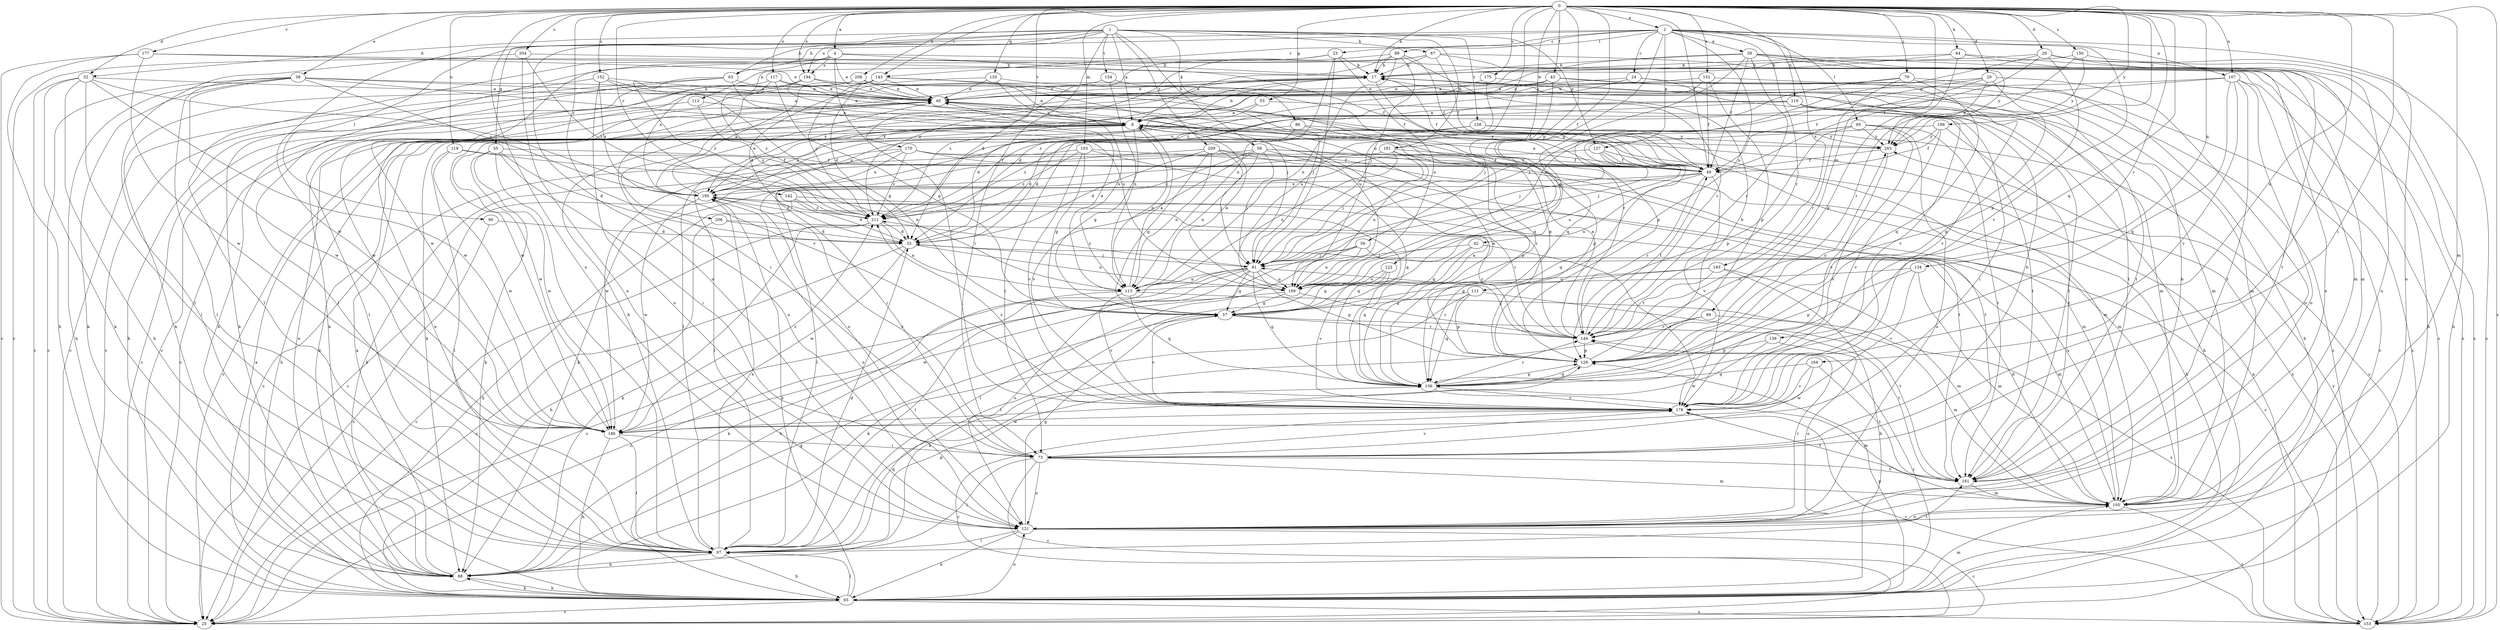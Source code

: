 strict digraph  {
0;
1;
2;
4;
8;
17;
23;
24;
25;
26;
29;
32;
33;
38;
39;
40;
42;
43;
49;
53;
55;
56;
57;
58;
63;
65;
73;
79;
81;
84;
86;
87;
88;
89;
90;
95;
97;
99;
103;
105;
107;
110;
111;
112;
113;
117;
119;
121;
122;
127;
129;
133;
134;
136;
139;
142;
143;
144;
150;
151;
152;
153;
154;
158;
161;
164;
169;
170;
175;
177;
178;
181;
186;
193;
194;
195;
199;
203;
204;
206;
208;
209;
211;
0 -> 2  [label=a];
0 -> 4  [label=a];
0 -> 17  [label=b];
0 -> 26  [label=d];
0 -> 29  [label=d];
0 -> 32  [label=d];
0 -> 38  [label=e];
0 -> 42  [label=f];
0 -> 43  [label=f];
0 -> 49  [label=f];
0 -> 53  [label=g];
0 -> 73  [label=i];
0 -> 79  [label=j];
0 -> 84  [label=k];
0 -> 99  [label=m];
0 -> 103  [label=m];
0 -> 105  [label=m];
0 -> 107  [label=n];
0 -> 117  [label=o];
0 -> 119  [label=o];
0 -> 121  [label=o];
0 -> 122  [label=p];
0 -> 133  [label=q];
0 -> 134  [label=q];
0 -> 136  [label=q];
0 -> 139  [label=r];
0 -> 142  [label=r];
0 -> 143  [label=r];
0 -> 150  [label=s];
0 -> 151  [label=s];
0 -> 152  [label=s];
0 -> 153  [label=s];
0 -> 164  [label=u];
0 -> 169  [label=u];
0 -> 170  [label=v];
0 -> 175  [label=v];
0 -> 177  [label=v];
0 -> 181  [label=w];
0 -> 193  [label=x];
0 -> 194  [label=x];
0 -> 199  [label=y];
0 -> 203  [label=y];
0 -> 204  [label=z];
0 -> 206  [label=z];
0 -> 208  [label=z];
1 -> 8  [label=a];
1 -> 32  [label=d];
1 -> 55  [label=g];
1 -> 58  [label=h];
1 -> 63  [label=h];
1 -> 73  [label=i];
1 -> 86  [label=k];
1 -> 87  [label=k];
1 -> 121  [label=o];
1 -> 127  [label=p];
1 -> 154  [label=t];
1 -> 158  [label=t];
1 -> 181  [label=w];
1 -> 186  [label=w];
1 -> 194  [label=x];
1 -> 209  [label=z];
2 -> 23  [label=c];
2 -> 24  [label=c];
2 -> 39  [label=e];
2 -> 56  [label=g];
2 -> 63  [label=h];
2 -> 89  [label=l];
2 -> 90  [label=l];
2 -> 95  [label=l];
2 -> 107  [label=n];
2 -> 110  [label=n];
2 -> 111  [label=n];
2 -> 121  [label=o];
2 -> 127  [label=p];
2 -> 143  [label=r];
2 -> 144  [label=r];
2 -> 178  [label=v];
4 -> 40  [label=e];
4 -> 49  [label=f];
4 -> 97  [label=l];
4 -> 112  [label=n];
4 -> 153  [label=s];
4 -> 178  [label=v];
4 -> 186  [label=w];
4 -> 194  [label=x];
8 -> 17  [label=b];
8 -> 25  [label=c];
8 -> 57  [label=g];
8 -> 65  [label=h];
8 -> 88  [label=k];
8 -> 113  [label=n];
8 -> 153  [label=s];
8 -> 186  [label=w];
8 -> 195  [label=x];
8 -> 203  [label=y];
17 -> 25  [label=c];
17 -> 40  [label=e];
17 -> 49  [label=f];
17 -> 88  [label=k];
17 -> 129  [label=p];
17 -> 161  [label=t];
17 -> 195  [label=x];
17 -> 211  [label=z];
23 -> 17  [label=b];
23 -> 25  [label=c];
23 -> 33  [label=d];
23 -> 81  [label=j];
23 -> 113  [label=n];
23 -> 169  [label=u];
24 -> 33  [label=d];
24 -> 40  [label=e];
24 -> 153  [label=s];
24 -> 178  [label=v];
26 -> 17  [label=b];
26 -> 49  [label=f];
26 -> 65  [label=h];
26 -> 73  [label=i];
26 -> 121  [label=o];
26 -> 129  [label=p];
26 -> 169  [label=u];
29 -> 40  [label=e];
29 -> 49  [label=f];
29 -> 81  [label=j];
29 -> 121  [label=o];
29 -> 136  [label=q];
29 -> 203  [label=y];
32 -> 25  [label=c];
32 -> 40  [label=e];
32 -> 65  [label=h];
32 -> 88  [label=k];
32 -> 97  [label=l];
32 -> 178  [label=v];
32 -> 186  [label=w];
33 -> 25  [label=c];
33 -> 81  [label=j];
33 -> 169  [label=u];
33 -> 186  [label=w];
38 -> 25  [label=c];
38 -> 40  [label=e];
38 -> 49  [label=f];
38 -> 65  [label=h];
38 -> 88  [label=k];
38 -> 97  [label=l];
38 -> 169  [label=u];
38 -> 186  [label=w];
38 -> 195  [label=x];
39 -> 8  [label=a];
39 -> 17  [label=b];
39 -> 49  [label=f];
39 -> 57  [label=g];
39 -> 65  [label=h];
39 -> 105  [label=m];
39 -> 121  [label=o];
39 -> 144  [label=r];
39 -> 203  [label=y];
40 -> 8  [label=a];
40 -> 25  [label=c];
40 -> 49  [label=f];
40 -> 121  [label=o];
40 -> 129  [label=p];
42 -> 57  [label=g];
42 -> 81  [label=j];
42 -> 136  [label=q];
42 -> 178  [label=v];
43 -> 40  [label=e];
43 -> 81  [label=j];
43 -> 105  [label=m];
43 -> 153  [label=s];
43 -> 186  [label=w];
49 -> 8  [label=a];
49 -> 97  [label=l];
49 -> 144  [label=r];
49 -> 169  [label=u];
49 -> 178  [label=v];
49 -> 195  [label=x];
53 -> 8  [label=a];
53 -> 33  [label=d];
53 -> 161  [label=t];
55 -> 33  [label=d];
55 -> 49  [label=f];
55 -> 73  [label=i];
55 -> 88  [label=k];
55 -> 97  [label=l];
55 -> 186  [label=w];
56 -> 25  [label=c];
56 -> 81  [label=j];
56 -> 97  [label=l];
56 -> 105  [label=m];
56 -> 169  [label=u];
57 -> 144  [label=r];
57 -> 161  [label=t];
57 -> 178  [label=v];
58 -> 49  [label=f];
58 -> 81  [label=j];
58 -> 88  [label=k];
58 -> 105  [label=m];
58 -> 113  [label=n];
58 -> 161  [label=t];
58 -> 178  [label=v];
58 -> 211  [label=z];
63 -> 25  [label=c];
63 -> 40  [label=e];
63 -> 88  [label=k];
63 -> 169  [label=u];
63 -> 211  [label=z];
65 -> 8  [label=a];
65 -> 25  [label=c];
65 -> 88  [label=k];
65 -> 97  [label=l];
65 -> 105  [label=m];
65 -> 121  [label=o];
65 -> 129  [label=p];
65 -> 144  [label=r];
65 -> 153  [label=s];
65 -> 195  [label=x];
73 -> 17  [label=b];
73 -> 25  [label=c];
73 -> 97  [label=l];
73 -> 105  [label=m];
73 -> 121  [label=o];
73 -> 161  [label=t];
73 -> 178  [label=v];
73 -> 195  [label=x];
79 -> 40  [label=e];
79 -> 65  [label=h];
79 -> 136  [label=q];
79 -> 144  [label=r];
79 -> 211  [label=z];
81 -> 25  [label=c];
81 -> 57  [label=g];
81 -> 65  [label=h];
81 -> 97  [label=l];
81 -> 113  [label=n];
81 -> 121  [label=o];
81 -> 129  [label=p];
81 -> 136  [label=q];
81 -> 169  [label=u];
81 -> 211  [label=z];
84 -> 17  [label=b];
84 -> 129  [label=p];
84 -> 153  [label=s];
84 -> 161  [label=t];
84 -> 211  [label=z];
86 -> 33  [label=d];
86 -> 129  [label=p];
86 -> 195  [label=x];
86 -> 203  [label=y];
87 -> 17  [label=b];
87 -> 49  [label=f];
87 -> 97  [label=l];
87 -> 105  [label=m];
87 -> 153  [label=s];
87 -> 195  [label=x];
88 -> 8  [label=a];
88 -> 40  [label=e];
88 -> 57  [label=g];
88 -> 65  [label=h];
89 -> 8  [label=a];
89 -> 17  [label=b];
89 -> 49  [label=f];
89 -> 81  [label=j];
89 -> 113  [label=n];
89 -> 144  [label=r];
89 -> 211  [label=z];
90 -> 25  [label=c];
90 -> 33  [label=d];
95 -> 81  [label=j];
95 -> 121  [label=o];
95 -> 129  [label=p];
95 -> 161  [label=t];
95 -> 178  [label=v];
95 -> 203  [label=y];
95 -> 211  [label=z];
97 -> 17  [label=b];
97 -> 33  [label=d];
97 -> 40  [label=e];
97 -> 65  [label=h];
97 -> 88  [label=k];
97 -> 129  [label=p];
97 -> 136  [label=q];
97 -> 161  [label=t];
97 -> 195  [label=x];
99 -> 88  [label=k];
99 -> 105  [label=m];
99 -> 144  [label=r];
103 -> 25  [label=c];
103 -> 49  [label=f];
103 -> 57  [label=g];
103 -> 136  [label=q];
103 -> 178  [label=v];
103 -> 211  [label=z];
105 -> 33  [label=d];
105 -> 121  [label=o];
105 -> 153  [label=s];
105 -> 195  [label=x];
107 -> 25  [label=c];
107 -> 40  [label=e];
107 -> 121  [label=o];
107 -> 136  [label=q];
107 -> 161  [label=t];
107 -> 178  [label=v];
107 -> 195  [label=x];
110 -> 8  [label=a];
110 -> 65  [label=h];
110 -> 73  [label=i];
110 -> 88  [label=k];
110 -> 97  [label=l];
110 -> 161  [label=t];
111 -> 57  [label=g];
111 -> 88  [label=k];
111 -> 129  [label=p];
111 -> 136  [label=q];
111 -> 161  [label=t];
112 -> 8  [label=a];
112 -> 25  [label=c];
112 -> 211  [label=z];
113 -> 8  [label=a];
113 -> 40  [label=e];
113 -> 88  [label=k];
113 -> 136  [label=q];
113 -> 153  [label=s];
113 -> 178  [label=v];
117 -> 25  [label=c];
117 -> 40  [label=e];
117 -> 57  [label=g];
117 -> 136  [label=q];
117 -> 211  [label=z];
119 -> 49  [label=f];
119 -> 97  [label=l];
119 -> 113  [label=n];
119 -> 186  [label=w];
121 -> 25  [label=c];
121 -> 57  [label=g];
121 -> 65  [label=h];
121 -> 97  [label=l];
121 -> 144  [label=r];
122 -> 57  [label=g];
122 -> 97  [label=l];
122 -> 169  [label=u];
122 -> 178  [label=v];
127 -> 49  [label=f];
127 -> 88  [label=k];
127 -> 105  [label=m];
127 -> 136  [label=q];
127 -> 169  [label=u];
129 -> 17  [label=b];
129 -> 136  [label=q];
129 -> 203  [label=y];
133 -> 33  [label=d];
133 -> 40  [label=e];
133 -> 105  [label=m];
133 -> 113  [label=n];
134 -> 105  [label=m];
134 -> 113  [label=n];
134 -> 129  [label=p];
134 -> 178  [label=v];
136 -> 8  [label=a];
136 -> 40  [label=e];
136 -> 105  [label=m];
136 -> 129  [label=p];
136 -> 144  [label=r];
136 -> 178  [label=v];
139 -> 121  [label=o];
139 -> 129  [label=p];
139 -> 186  [label=w];
142 -> 33  [label=d];
142 -> 65  [label=h];
142 -> 136  [label=q];
142 -> 211  [label=z];
143 -> 33  [label=d];
143 -> 40  [label=e];
143 -> 73  [label=i];
143 -> 81  [label=j];
143 -> 136  [label=q];
143 -> 195  [label=x];
143 -> 211  [label=z];
144 -> 8  [label=a];
144 -> 49  [label=f];
144 -> 81  [label=j];
144 -> 129  [label=p];
150 -> 17  [label=b];
150 -> 144  [label=r];
150 -> 153  [label=s];
150 -> 203  [label=y];
151 -> 40  [label=e];
151 -> 49  [label=f];
151 -> 129  [label=p];
151 -> 178  [label=v];
151 -> 195  [label=x];
152 -> 8  [label=a];
152 -> 40  [label=e];
152 -> 57  [label=g];
152 -> 88  [label=k];
152 -> 121  [label=o];
152 -> 195  [label=x];
153 -> 8  [label=a];
153 -> 178  [label=v];
153 -> 203  [label=y];
154 -> 40  [label=e];
154 -> 113  [label=n];
154 -> 144  [label=r];
158 -> 33  [label=d];
158 -> 73  [label=i];
158 -> 105  [label=m];
158 -> 121  [label=o];
158 -> 153  [label=s];
158 -> 203  [label=y];
161 -> 17  [label=b];
161 -> 105  [label=m];
164 -> 136  [label=q];
164 -> 161  [label=t];
164 -> 178  [label=v];
164 -> 186  [label=w];
169 -> 8  [label=a];
169 -> 57  [label=g];
169 -> 144  [label=r];
169 -> 186  [label=w];
170 -> 49  [label=f];
170 -> 65  [label=h];
170 -> 97  [label=l];
170 -> 161  [label=t];
170 -> 186  [label=w];
170 -> 195  [label=x];
170 -> 211  [label=z];
175 -> 40  [label=e];
175 -> 161  [label=t];
175 -> 169  [label=u];
177 -> 17  [label=b];
177 -> 25  [label=c];
177 -> 40  [label=e];
177 -> 65  [label=h];
177 -> 186  [label=w];
178 -> 25  [label=c];
178 -> 161  [label=t];
178 -> 186  [label=w];
178 -> 211  [label=z];
181 -> 25  [label=c];
181 -> 49  [label=f];
181 -> 81  [label=j];
181 -> 113  [label=n];
181 -> 129  [label=p];
181 -> 169  [label=u];
186 -> 65  [label=h];
186 -> 73  [label=i];
186 -> 97  [label=l];
186 -> 211  [label=z];
193 -> 57  [label=g];
193 -> 65  [label=h];
193 -> 105  [label=m];
193 -> 144  [label=r];
193 -> 169  [label=u];
194 -> 8  [label=a];
194 -> 40  [label=e];
194 -> 97  [label=l];
194 -> 105  [label=m];
194 -> 186  [label=w];
195 -> 40  [label=e];
195 -> 121  [label=o];
195 -> 144  [label=r];
195 -> 153  [label=s];
195 -> 186  [label=w];
195 -> 211  [label=z];
199 -> 49  [label=f];
199 -> 81  [label=j];
199 -> 161  [label=t];
199 -> 178  [label=v];
199 -> 203  [label=y];
203 -> 49  [label=f];
203 -> 178  [label=v];
204 -> 17  [label=b];
204 -> 97  [label=l];
204 -> 121  [label=o];
204 -> 211  [label=z];
206 -> 33  [label=d];
206 -> 65  [label=h];
206 -> 144  [label=r];
208 -> 8  [label=a];
208 -> 40  [label=e];
208 -> 65  [label=h];
208 -> 81  [label=j];
208 -> 88  [label=k];
209 -> 33  [label=d];
209 -> 49  [label=f];
209 -> 57  [label=g];
209 -> 73  [label=i];
209 -> 81  [label=j];
209 -> 113  [label=n];
209 -> 144  [label=r];
211 -> 25  [label=c];
211 -> 33  [label=d];
211 -> 88  [label=k];
211 -> 113  [label=n];
}
